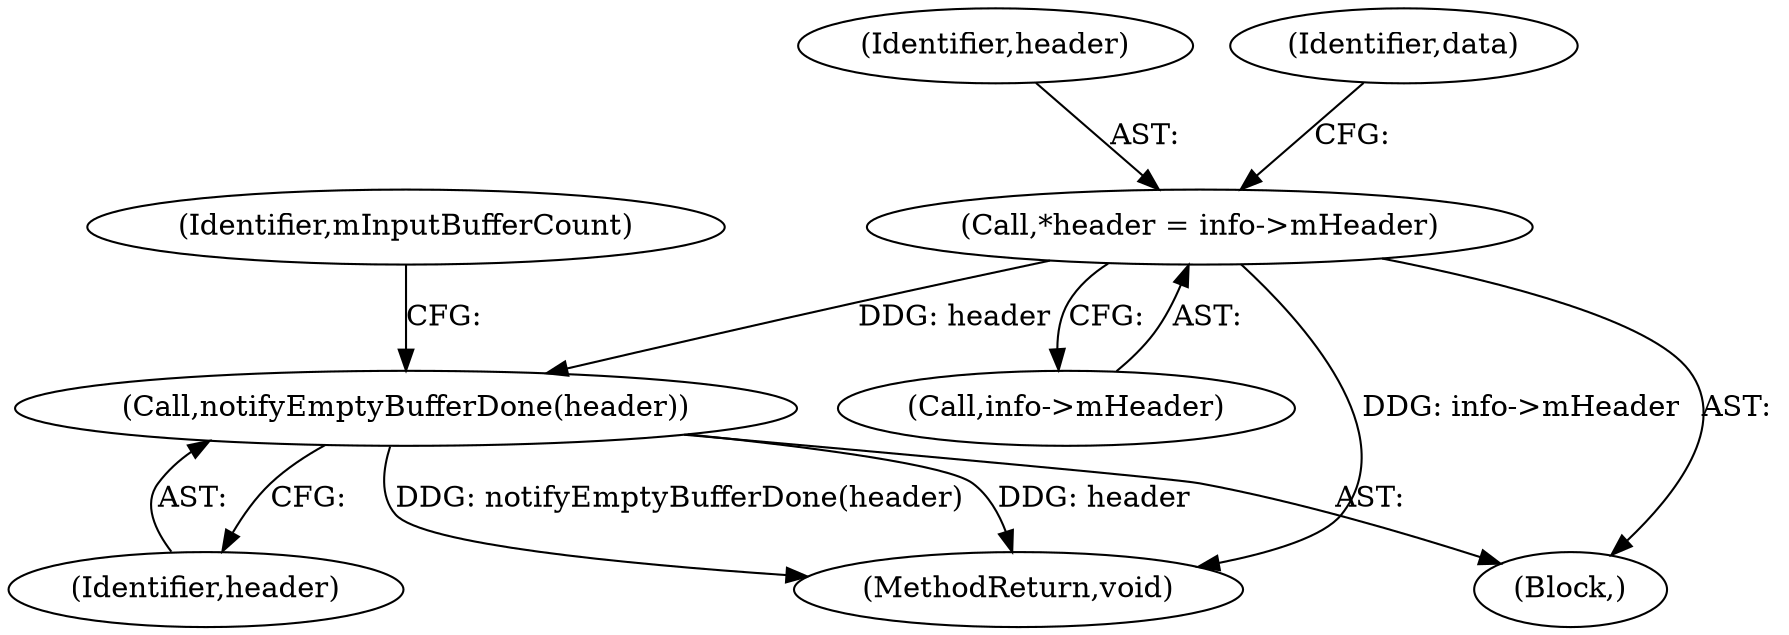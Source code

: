 digraph "0_Android_4e32001e4196f39ddd0b86686ae0231c8f5ed944_0@pointer" {
"1000134" [label="(Call,*header = info->mHeader)"];
"1000224" [label="(Call,notifyEmptyBufferDone(header))"];
"1000588" [label="(MethodReturn,void)"];
"1000134" [label="(Call,*header = info->mHeader)"];
"1000224" [label="(Call,notifyEmptyBufferDone(header))"];
"1000227" [label="(Identifier,mInputBufferCount)"];
"1000225" [label="(Identifier,header)"];
"1000135" [label="(Identifier,header)"];
"1000141" [label="(Identifier,data)"];
"1000127" [label="(Block,)"];
"1000136" [label="(Call,info->mHeader)"];
"1000134" -> "1000127"  [label="AST: "];
"1000134" -> "1000136"  [label="CFG: "];
"1000135" -> "1000134"  [label="AST: "];
"1000136" -> "1000134"  [label="AST: "];
"1000141" -> "1000134"  [label="CFG: "];
"1000134" -> "1000588"  [label="DDG: info->mHeader"];
"1000134" -> "1000224"  [label="DDG: header"];
"1000224" -> "1000127"  [label="AST: "];
"1000224" -> "1000225"  [label="CFG: "];
"1000225" -> "1000224"  [label="AST: "];
"1000227" -> "1000224"  [label="CFG: "];
"1000224" -> "1000588"  [label="DDG: header"];
"1000224" -> "1000588"  [label="DDG: notifyEmptyBufferDone(header)"];
}
